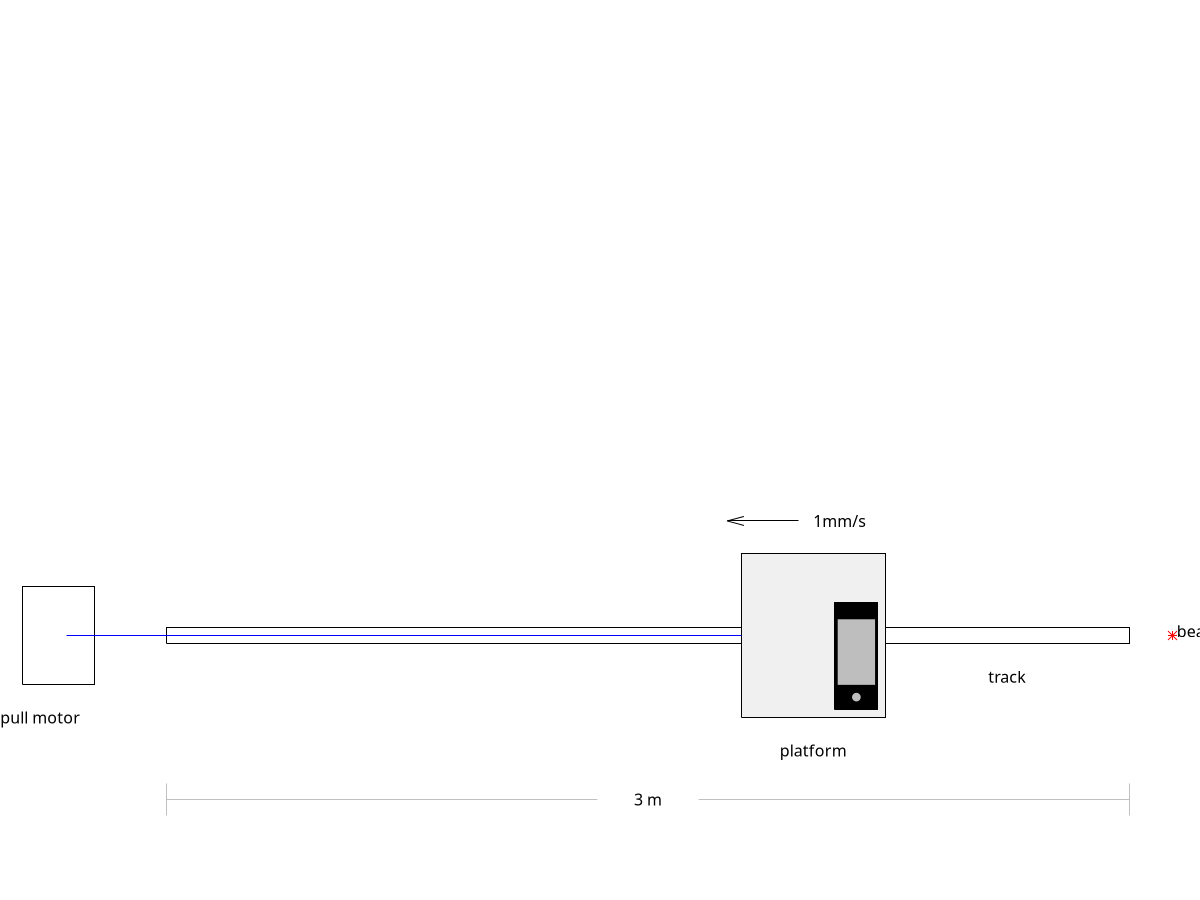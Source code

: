 unset key
unset border
unset xtics
unset ytics
set xrange [.1:.9]
set yrange [0.1:0.35]
set size 1,.5


set label 1 'beacon' at 0.9,0.25 point lt 3 lc rgb 'red' ps 1.5
set label 2 'platform' at 0.65,0.18 center
set label 3 '1mm/s' at 0.65,0.32 
set arrow 3 from 0.64,0.32 rto -.05,0

set label 4 'pull motor' at 0.112,0.20 center
set label 5 'track' at 0.785,0.225 center


set object 1 rectangle from 0.2,0.245     to 0.87,0.255      fs empty border rgb 'black'
set object 2 rectangle from 0.6,0.3       to 0.7,0.2         fs solid border rgb 'black' fc rgb '#F0F0F0' 
set arrow  2           from 0.6,0.25     rto -0.47,0         nohead lc rgb 'blue'
set object 3 rectangle from 0.665,0.27    to 0.695,0.205     fs solid border rgb 'black' fc rgb 'black' 
set object 4 rectangle from 0.667,0.26    to 0.693,0.22      fs solid noborder fc rgb 'gray' 
set object 5 circle    at   0.68,0.2125   size 0.003         fs solid noborder fc rgb 'gray' 
set object 6 rectangle from 0.1,0.28      to 0.15,0.22       fs empty border rgb 'black'

set arrow 10       from 0.2,0.14  rto  0,.02  nohead lc rgb 'grey'
set arrow 11       from 0.2,0.15  rto  0.3,0  nohead lc rgb 'grey'
set label 12 '3 m' at 0.535,0.15 center
set arrow 12       from 0.87,0.15 rto -0.3,0  nohead lc rgb 'grey'
set arrow 13       from 0.87,0.14 rto  0,.02  nohead lc rgb 'grey'

plot NaN
